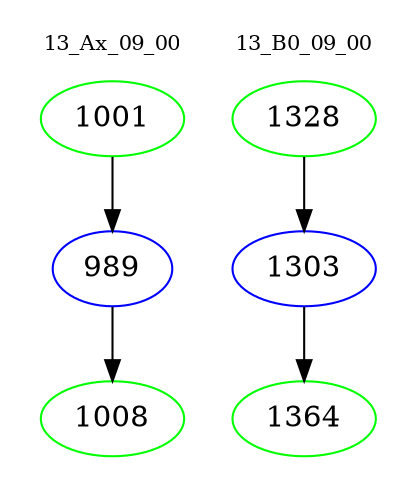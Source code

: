 digraph{
subgraph cluster_0 {
color = white
label = "13_Ax_09_00";
fontsize=10;
T0_1001 [label="1001", color="green"]
T0_1001 -> T0_989 [color="black"]
T0_989 [label="989", color="blue"]
T0_989 -> T0_1008 [color="black"]
T0_1008 [label="1008", color="green"]
}
subgraph cluster_1 {
color = white
label = "13_B0_09_00";
fontsize=10;
T1_1328 [label="1328", color="green"]
T1_1328 -> T1_1303 [color="black"]
T1_1303 [label="1303", color="blue"]
T1_1303 -> T1_1364 [color="black"]
T1_1364 [label="1364", color="green"]
}
}
